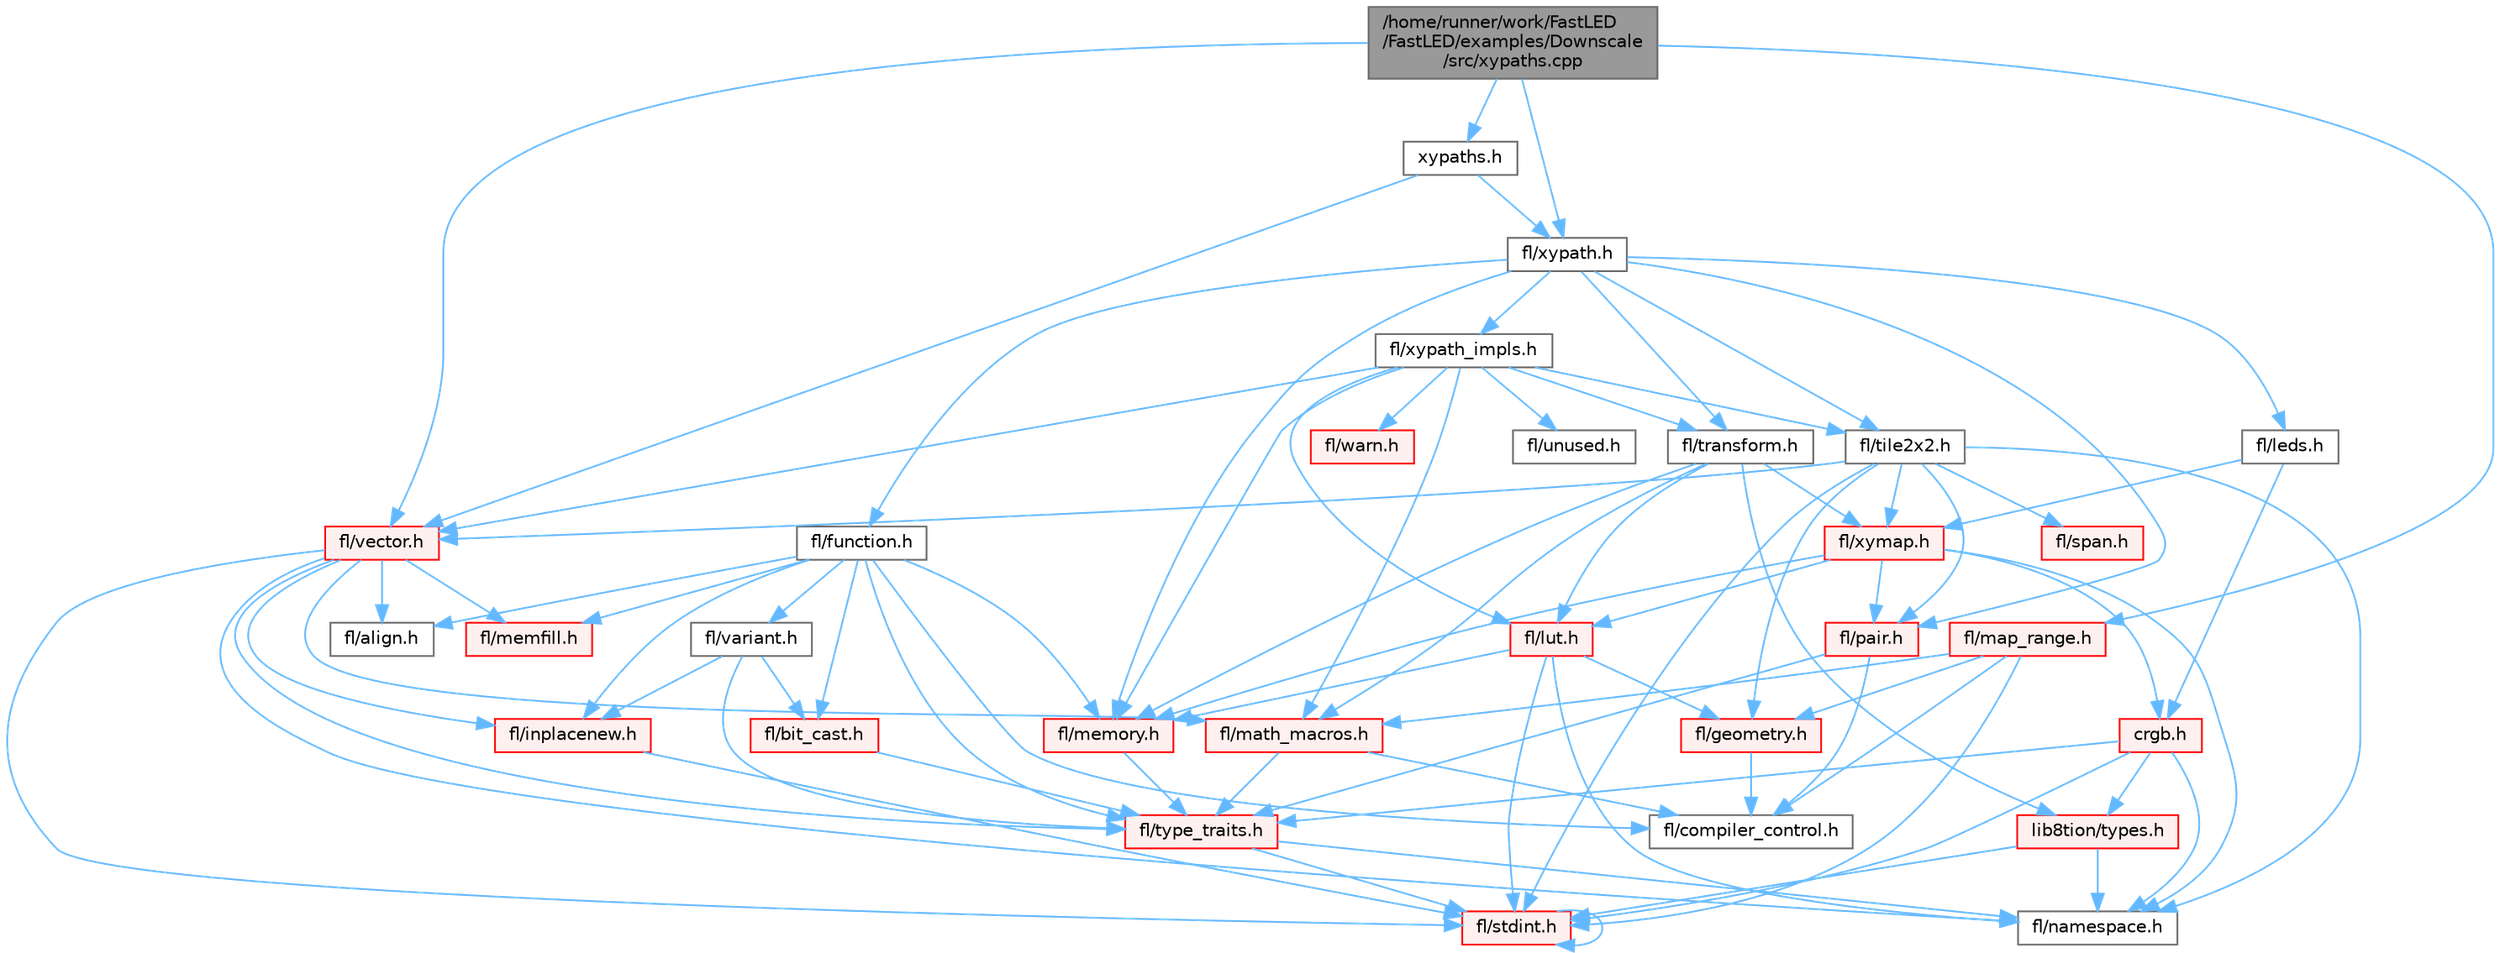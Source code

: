 digraph "/home/runner/work/FastLED/FastLED/examples/Downscale/src/xypaths.cpp"
{
 // INTERACTIVE_SVG=YES
 // LATEX_PDF_SIZE
  bgcolor="transparent";
  edge [fontname=Helvetica,fontsize=10,labelfontname=Helvetica,labelfontsize=10];
  node [fontname=Helvetica,fontsize=10,shape=box,height=0.2,width=0.4];
  Node1 [id="Node000001",label="/home/runner/work/FastLED\l/FastLED/examples/Downscale\l/src/xypaths.cpp",height=0.2,width=0.4,color="gray40", fillcolor="grey60", style="filled", fontcolor="black",tooltip=" "];
  Node1 -> Node2 [id="edge1_Node000001_Node000002",color="steelblue1",style="solid",tooltip=" "];
  Node2 [id="Node000002",label="fl/xypath.h",height=0.2,width=0.4,color="grey40", fillcolor="white", style="filled",URL="$d5/df2/xypath_8h.html",tooltip=" "];
  Node2 -> Node3 [id="edge2_Node000002_Node000003",color="steelblue1",style="solid",tooltip=" "];
  Node3 [id="Node000003",label="fl/function.h",height=0.2,width=0.4,color="grey40", fillcolor="white", style="filled",URL="$dd/d67/function_8h.html",tooltip=" "];
  Node3 -> Node4 [id="edge3_Node000003_Node000004",color="steelblue1",style="solid",tooltip=" "];
  Node4 [id="Node000004",label="fl/memory.h",height=0.2,width=0.4,color="red", fillcolor="#FFF0F0", style="filled",URL="$dc/d18/memory_8h.html",tooltip=" "];
  Node4 -> Node9 [id="edge4_Node000004_Node000009",color="steelblue1",style="solid",tooltip=" "];
  Node9 [id="Node000009",label="fl/type_traits.h",height=0.2,width=0.4,color="red", fillcolor="#FFF0F0", style="filled",URL="$df/d63/type__traits_8h.html",tooltip=" "];
  Node9 -> Node13 [id="edge5_Node000009_Node000013",color="steelblue1",style="solid",tooltip=" "];
  Node13 [id="Node000013",label="fl/stdint.h",height=0.2,width=0.4,color="red", fillcolor="#FFF0F0", style="filled",URL="$df/dd8/stdint_8h.html",tooltip=" "];
  Node13 -> Node13 [id="edge6_Node000013_Node000013",color="steelblue1",style="solid",tooltip=" "];
  Node9 -> Node6 [id="edge7_Node000009_Node000006",color="steelblue1",style="solid",tooltip=" "];
  Node6 [id="Node000006",label="fl/namespace.h",height=0.2,width=0.4,color="grey40", fillcolor="white", style="filled",URL="$df/d2a/namespace_8h.html",tooltip="Implements the FastLED namespace macros."];
  Node3 -> Node9 [id="edge8_Node000003_Node000009",color="steelblue1",style="solid",tooltip=" "];
  Node3 -> Node23 [id="edge9_Node000003_Node000023",color="steelblue1",style="solid",tooltip=" "];
  Node23 [id="Node000023",label="fl/compiler_control.h",height=0.2,width=0.4,color="grey40", fillcolor="white", style="filled",URL="$d4/d54/compiler__control_8h.html",tooltip=" "];
  Node3 -> Node26 [id="edge10_Node000003_Node000026",color="steelblue1",style="solid",tooltip=" "];
  Node26 [id="Node000026",label="fl/variant.h",height=0.2,width=0.4,color="grey40", fillcolor="white", style="filled",URL="$d6/d10/variant_8h.html",tooltip=" "];
  Node26 -> Node27 [id="edge11_Node000026_Node000027",color="steelblue1",style="solid",tooltip=" "];
  Node27 [id="Node000027",label="fl/inplacenew.h",height=0.2,width=0.4,color="red", fillcolor="#FFF0F0", style="filled",URL="$db/d36/inplacenew_8h.html",tooltip=" "];
  Node27 -> Node13 [id="edge12_Node000027_Node000013",color="steelblue1",style="solid",tooltip=" "];
  Node26 -> Node9 [id="edge13_Node000026_Node000009",color="steelblue1",style="solid",tooltip=" "];
  Node26 -> Node28 [id="edge14_Node000026_Node000028",color="steelblue1",style="solid",tooltip=" "];
  Node28 [id="Node000028",label="fl/bit_cast.h",height=0.2,width=0.4,color="red", fillcolor="#FFF0F0", style="filled",URL="$df/d72/bit__cast_8h.html",tooltip=" "];
  Node28 -> Node9 [id="edge15_Node000028_Node000009",color="steelblue1",style="solid",tooltip=" "];
  Node3 -> Node35 [id="edge16_Node000003_Node000035",color="steelblue1",style="solid",tooltip=" "];
  Node35 [id="Node000035",label="fl/memfill.h",height=0.2,width=0.4,color="red", fillcolor="#FFF0F0", style="filled",URL="$d0/dda/memfill_8h.html",tooltip=" "];
  Node3 -> Node27 [id="edge17_Node000003_Node000027",color="steelblue1",style="solid",tooltip=" "];
  Node3 -> Node28 [id="edge18_Node000003_Node000028",color="steelblue1",style="solid",tooltip=" "];
  Node3 -> Node41 [id="edge19_Node000003_Node000041",color="steelblue1",style="solid",tooltip=" "];
  Node41 [id="Node000041",label="fl/align.h",height=0.2,width=0.4,color="grey40", fillcolor="white", style="filled",URL="$d1/ddf/align_8h.html",tooltip=" "];
  Node2 -> Node53 [id="edge20_Node000002_Node000053",color="steelblue1",style="solid",tooltip=" "];
  Node53 [id="Node000053",label="fl/leds.h",height=0.2,width=0.4,color="grey40", fillcolor="white", style="filled",URL="$da/d78/leds_8h.html",tooltip=" "];
  Node53 -> Node54 [id="edge21_Node000053_Node000054",color="steelblue1",style="solid",tooltip=" "];
  Node54 [id="Node000054",label="crgb.h",height=0.2,width=0.4,color="red", fillcolor="#FFF0F0", style="filled",URL="$db/dd1/crgb_8h.html",tooltip="Defines the red, green, and blue (RGB) pixel struct."];
  Node54 -> Node13 [id="edge22_Node000054_Node000013",color="steelblue1",style="solid",tooltip=" "];
  Node54 -> Node6 [id="edge23_Node000054_Node000006",color="steelblue1",style="solid",tooltip=" "];
  Node54 -> Node58 [id="edge24_Node000054_Node000058",color="steelblue1",style="solid",tooltip=" "];
  Node58 [id="Node000058",label="lib8tion/types.h",height=0.2,width=0.4,color="red", fillcolor="#FFF0F0", style="filled",URL="$d9/ddf/lib8tion_2types_8h.html",tooltip="Defines fractional types used for lib8tion functions."];
  Node58 -> Node13 [id="edge25_Node000058_Node000013",color="steelblue1",style="solid",tooltip=" "];
  Node58 -> Node6 [id="edge26_Node000058_Node000006",color="steelblue1",style="solid",tooltip=" "];
  Node54 -> Node9 [id="edge27_Node000054_Node000009",color="steelblue1",style="solid",tooltip=" "];
  Node53 -> Node62 [id="edge28_Node000053_Node000062",color="steelblue1",style="solid",tooltip=" "];
  Node62 [id="Node000062",label="fl/xymap.h",height=0.2,width=0.4,color="red", fillcolor="#FFF0F0", style="filled",URL="$da/d61/xymap_8h.html",tooltip=" "];
  Node62 -> Node6 [id="edge29_Node000062_Node000006",color="steelblue1",style="solid",tooltip=" "];
  Node62 -> Node63 [id="edge30_Node000062_Node000063",color="steelblue1",style="solid",tooltip=" "];
  Node63 [id="Node000063",label="fl/pair.h",height=0.2,width=0.4,color="red", fillcolor="#FFF0F0", style="filled",URL="$d3/d41/pair_8h.html",tooltip=" "];
  Node63 -> Node23 [id="edge31_Node000063_Node000023",color="steelblue1",style="solid",tooltip=" "];
  Node63 -> Node9 [id="edge32_Node000063_Node000009",color="steelblue1",style="solid",tooltip=" "];
  Node62 -> Node54 [id="edge33_Node000062_Node000054",color="steelblue1",style="solid",tooltip=" "];
  Node62 -> Node64 [id="edge34_Node000062_Node000064",color="steelblue1",style="solid",tooltip=" "];
  Node64 [id="Node000064",label="fl/lut.h",height=0.2,width=0.4,color="red", fillcolor="#FFF0F0", style="filled",URL="$db/d54/lut_8h.html",tooltip=" "];
  Node64 -> Node4 [id="edge35_Node000064_Node000004",color="steelblue1",style="solid",tooltip=" "];
  Node64 -> Node13 [id="edge36_Node000064_Node000013",color="steelblue1",style="solid",tooltip=" "];
  Node64 -> Node16 [id="edge37_Node000064_Node000016",color="steelblue1",style="solid",tooltip=" "];
  Node16 [id="Node000016",label="fl/geometry.h",height=0.2,width=0.4,color="red", fillcolor="#FFF0F0", style="filled",URL="$d4/d67/geometry_8h.html",tooltip=" "];
  Node16 -> Node23 [id="edge38_Node000016_Node000023",color="steelblue1",style="solid",tooltip=" "];
  Node64 -> Node6 [id="edge39_Node000064_Node000006",color="steelblue1",style="solid",tooltip=" "];
  Node62 -> Node4 [id="edge40_Node000062_Node000004",color="steelblue1",style="solid",tooltip=" "];
  Node2 -> Node63 [id="edge41_Node000002_Node000063",color="steelblue1",style="solid",tooltip=" "];
  Node2 -> Node4 [id="edge42_Node000002_Node000004",color="steelblue1",style="solid",tooltip=" "];
  Node2 -> Node66 [id="edge43_Node000002_Node000066",color="steelblue1",style="solid",tooltip=" "];
  Node66 [id="Node000066",label="fl/tile2x2.h",height=0.2,width=0.4,color="grey40", fillcolor="white", style="filled",URL="$d2/db4/tile2x2_8h.html",tooltip=" "];
  Node66 -> Node13 [id="edge44_Node000066_Node000013",color="steelblue1",style="solid",tooltip=" "];
  Node66 -> Node16 [id="edge45_Node000066_Node000016",color="steelblue1",style="solid",tooltip=" "];
  Node66 -> Node6 [id="edge46_Node000066_Node000006",color="steelblue1",style="solid",tooltip=" "];
  Node66 -> Node63 [id="edge47_Node000066_Node000063",color="steelblue1",style="solid",tooltip=" "];
  Node66 -> Node42 [id="edge48_Node000066_Node000042",color="steelblue1",style="solid",tooltip=" "];
  Node42 [id="Node000042",label="fl/span.h",height=0.2,width=0.4,color="red", fillcolor="#FFF0F0", style="filled",URL="$d4/d7a/span_8h.html",tooltip=" "];
  Node66 -> Node62 [id="edge49_Node000066_Node000062",color="steelblue1",style="solid",tooltip=" "];
  Node66 -> Node29 [id="edge50_Node000066_Node000029",color="steelblue1",style="solid",tooltip=" "];
  Node29 [id="Node000029",label="fl/vector.h",height=0.2,width=0.4,color="red", fillcolor="#FFF0F0", style="filled",URL="$d6/d68/vector_8h.html",tooltip=" "];
  Node29 -> Node13 [id="edge51_Node000029_Node000013",color="steelblue1",style="solid",tooltip=" "];
  Node29 -> Node22 [id="edge52_Node000029_Node000022",color="steelblue1",style="solid",tooltip=" "];
  Node22 [id="Node000022",label="fl/math_macros.h",height=0.2,width=0.4,color="red", fillcolor="#FFF0F0", style="filled",URL="$d8/db8/math__macros_8h.html",tooltip=" "];
  Node22 -> Node23 [id="edge53_Node000022_Node000023",color="steelblue1",style="solid",tooltip=" "];
  Node22 -> Node9 [id="edge54_Node000022_Node000009",color="steelblue1",style="solid",tooltip=" "];
  Node29 -> Node35 [id="edge55_Node000029_Node000035",color="steelblue1",style="solid",tooltip=" "];
  Node29 -> Node6 [id="edge56_Node000029_Node000006",color="steelblue1",style="solid",tooltip=" "];
  Node29 -> Node9 [id="edge57_Node000029_Node000009",color="steelblue1",style="solid",tooltip=" "];
  Node29 -> Node27 [id="edge58_Node000029_Node000027",color="steelblue1",style="solid",tooltip=" "];
  Node29 -> Node41 [id="edge59_Node000029_Node000041",color="steelblue1",style="solid",tooltip=" "];
  Node2 -> Node67 [id="edge60_Node000002_Node000067",color="steelblue1",style="solid",tooltip=" "];
  Node67 [id="Node000067",label="fl/transform.h",height=0.2,width=0.4,color="grey40", fillcolor="white", style="filled",URL="$d2/d80/transform_8h.html",tooltip=" "];
  Node67 -> Node64 [id="edge61_Node000067_Node000064",color="steelblue1",style="solid",tooltip=" "];
  Node67 -> Node22 [id="edge62_Node000067_Node000022",color="steelblue1",style="solid",tooltip=" "];
  Node67 -> Node4 [id="edge63_Node000067_Node000004",color="steelblue1",style="solid",tooltip=" "];
  Node67 -> Node62 [id="edge64_Node000067_Node000062",color="steelblue1",style="solid",tooltip=" "];
  Node67 -> Node58 [id="edge65_Node000067_Node000058",color="steelblue1",style="solid",tooltip=" "];
  Node2 -> Node68 [id="edge66_Node000002_Node000068",color="steelblue1",style="solid",tooltip=" "];
  Node68 [id="Node000068",label="fl/xypath_impls.h",height=0.2,width=0.4,color="grey40", fillcolor="white", style="filled",URL="$d8/d5f/xypath__impls_8h.html",tooltip=" "];
  Node68 -> Node64 [id="edge67_Node000068_Node000064",color="steelblue1",style="solid",tooltip=" "];
  Node68 -> Node22 [id="edge68_Node000068_Node000022",color="steelblue1",style="solid",tooltip=" "];
  Node68 -> Node4 [id="edge69_Node000068_Node000004",color="steelblue1",style="solid",tooltip=" "];
  Node68 -> Node66 [id="edge70_Node000068_Node000066",color="steelblue1",style="solid",tooltip=" "];
  Node68 -> Node67 [id="edge71_Node000068_Node000067",color="steelblue1",style="solid",tooltip=" "];
  Node68 -> Node38 [id="edge72_Node000068_Node000038",color="steelblue1",style="solid",tooltip=" "];
  Node38 [id="Node000038",label="fl/unused.h",height=0.2,width=0.4,color="grey40", fillcolor="white", style="filled",URL="$d8/d4b/unused_8h.html",tooltip=" "];
  Node68 -> Node29 [id="edge73_Node000068_Node000029",color="steelblue1",style="solid",tooltip=" "];
  Node68 -> Node69 [id="edge74_Node000068_Node000069",color="steelblue1",style="solid",tooltip=" "];
  Node69 [id="Node000069",label="fl/warn.h",height=0.2,width=0.4,color="red", fillcolor="#FFF0F0", style="filled",URL="$de/d77/warn_8h.html",tooltip=" "];
  Node1 -> Node29 [id="edge75_Node000001_Node000029",color="steelblue1",style="solid",tooltip=" "];
  Node1 -> Node21 [id="edge76_Node000001_Node000021",color="steelblue1",style="solid",tooltip=" "];
  Node21 [id="Node000021",label="fl/map_range.h",height=0.2,width=0.4,color="red", fillcolor="#FFF0F0", style="filled",URL="$d1/d47/map__range_8h.html",tooltip=" "];
  Node21 -> Node13 [id="edge77_Node000021_Node000013",color="steelblue1",style="solid",tooltip=" "];
  Node21 -> Node22 [id="edge78_Node000021_Node000022",color="steelblue1",style="solid",tooltip=" "];
  Node21 -> Node23 [id="edge79_Node000021_Node000023",color="steelblue1",style="solid",tooltip=" "];
  Node21 -> Node16 [id="edge80_Node000021_Node000016",color="steelblue1",style="solid",tooltip=" "];
  Node1 -> Node73 [id="edge81_Node000001_Node000073",color="steelblue1",style="solid",tooltip=" "];
  Node73 [id="Node000073",label="xypaths.h",height=0.2,width=0.4,color="grey40", fillcolor="white", style="filled",URL="$de/d75/_downscale_2src_2xypaths_8h.html",tooltip=" "];
  Node73 -> Node2 [id="edge82_Node000073_Node000002",color="steelblue1",style="solid",tooltip=" "];
  Node73 -> Node29 [id="edge83_Node000073_Node000029",color="steelblue1",style="solid",tooltip=" "];
}
